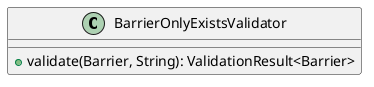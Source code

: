 @startuml

    class BarrierOnlyExistsValidator [[BarrierOnlyExistsValidator.html]] {
        +validate(Barrier, String): ValidationResult<Barrier>
    }

@enduml
